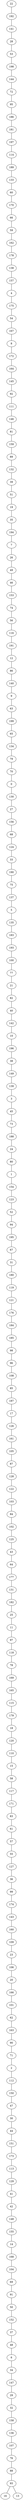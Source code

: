 graph {
  22 -- 192;
  192 -- 141;
  141 -- 28;
  28 -- 53;
  53 -- 198;
  198 -- 144;
  144 -- 72;
  72 -- 95;
  95 -- 186;
  186 -- 181;
  181 -- 197;
  197 -- 114;
  114 -- 189;
  189 -- 133;
  133 -- 60;
  60 -- 170;
  170 -- 66;
  66 -- 59;
  59 -- 162;
  162 -- 178;
  178 -- 138;
  138 -- 157;
  157 -- 4;
  4 -- 175;
  175 -- 54;
  54 -- 167;
  167 -- 8;
  8 -- 172;
  172 -- 164;
  164 -- 145;
  145 -- 92;
  92 -- 111;
  111 -- 146;
  146 -- 81;
  81 -- 159;
  159 -- 89;
  89 -- 132;
  132 -- 39;
  39 -- 51;
  51 -- 19;
  19 -- 35;
  35 -- 194;
  194 -- 7;
  7 -- 26;
  26 -- 49;
  49 -- 46;
  46 -- 153;
  153 -- 74;
  74 -- 56;
  56 -- 116;
  116 -- 191;
  191 -- 12;
  12 -- 86;
  86 -- 140;
  140 -- 9;
  9 -- 63;
  63 -- 199;
  199 -- 65;
  65 -- 134;
  134 -- 79;
  79 -- 70;
  70 -- 0;
  0 -- 130;
  130 -- 27;
  27 -- 156;
  156 -- 68;
  68 -- 124;
  124 -- 33;
  33 -- 190;
  190 -- 75;
  75 -- 137;
  137 -- 5;
  5 -- 135;
  135 -- 183;
  183 -- 193;
  193 -- 100;
  100 -- 77;
  77 -- 21;
  21 -- 82;
  82 -- 40;
  40 -- 142;
  142 -- 10;
  10 -- 196;
  196 -- 38;
  38 -- 149;
  149 -- 139;
  139 -- 3;
  3 -- 45;
  45 -- 73;
  73 -- 188;
  188 -- 24;
  24 -- 80;
  80 -- 1;
  1 -- 154;
  154 -- 123;
  123 -- 52;
  52 -- 94;
  94 -- 195;
  195 -- 67;
  67 -- 31;
  31 -- 180;
  180 -- 119;
  119 -- 121;
  121 -- 176;
  176 -- 184;
  184 -- 185;
  185 -- 98;
  98 -- 96;
  96 -- 108;
  108 -- 85;
  85 -- 187;
  187 -- 17;
  17 -- 126;
  126 -- 161;
  161 -- 105;
  105 -- 87;
  87 -- 128;
  128 -- 122;
  122 -- 103;
  103 -- 84;
  84 -- 102;
  102 -- 125;
  125 -- 43;
  43 -- 64;
  64 -- 177;
  177 -- 131;
  131 -- 182;
  182 -- 25;
  25 -- 11;
  11 -- 97;
  97 -- 118;
  118 -- 78;
  78 -- 169;
  169 -- 165;
  165 -- 115;
  115 -- 179;
  179 -- 18;
  18 -- 120;
  120 -- 110;
  110 -- 15;
  15 -- 58;
  58 -- 117;
  117 -- 171;
  171 -- 83;
  83 -- 61;
  61 -- 57;
  57 -- 55;
  55 -- 127;
  127 -- 36;
  36 -- 99;
  99 -- 174;
  174 -- 143;
  143 -- 160;
  160 -- 109;
  109 -- 23;
  23 -- 106;
  106 -- 20;
  20 -- 166;
  166 -- 101;
  101 -- 62;
  62 -- 163;
  163 -- 90;
  90 -- 71;
  71 -- 2;
  2 -- 112;
  112 -- 150;
  150 -- 47;
  47 -- 30;
  30 -- 44;
  44 -- 151;
  151 -- 173;
  173 -- 113;
  113 -- 129;
  129 -- 41;
  41 -- 42;
  42 -- 148;
  148 -- 155;
  155 -- 14;
  14 -- 168;
  168 -- 104;
  104 -- 69;
  69 -- 91;
  91 -- 50;
  50 -- 152;
  152 -- 37;
  37 -- 48;
  48 -- 6;
  6 -- 34;
  34 -- 147;
  147 -- 29;
  29 -- 32;
  32 -- 158;
  158 -- 136;
  136 -- 107;
  107 -- 76;
  76 -- 88;
  88 -- 93;
  93 -- 16;
  93 -- 13;
}
